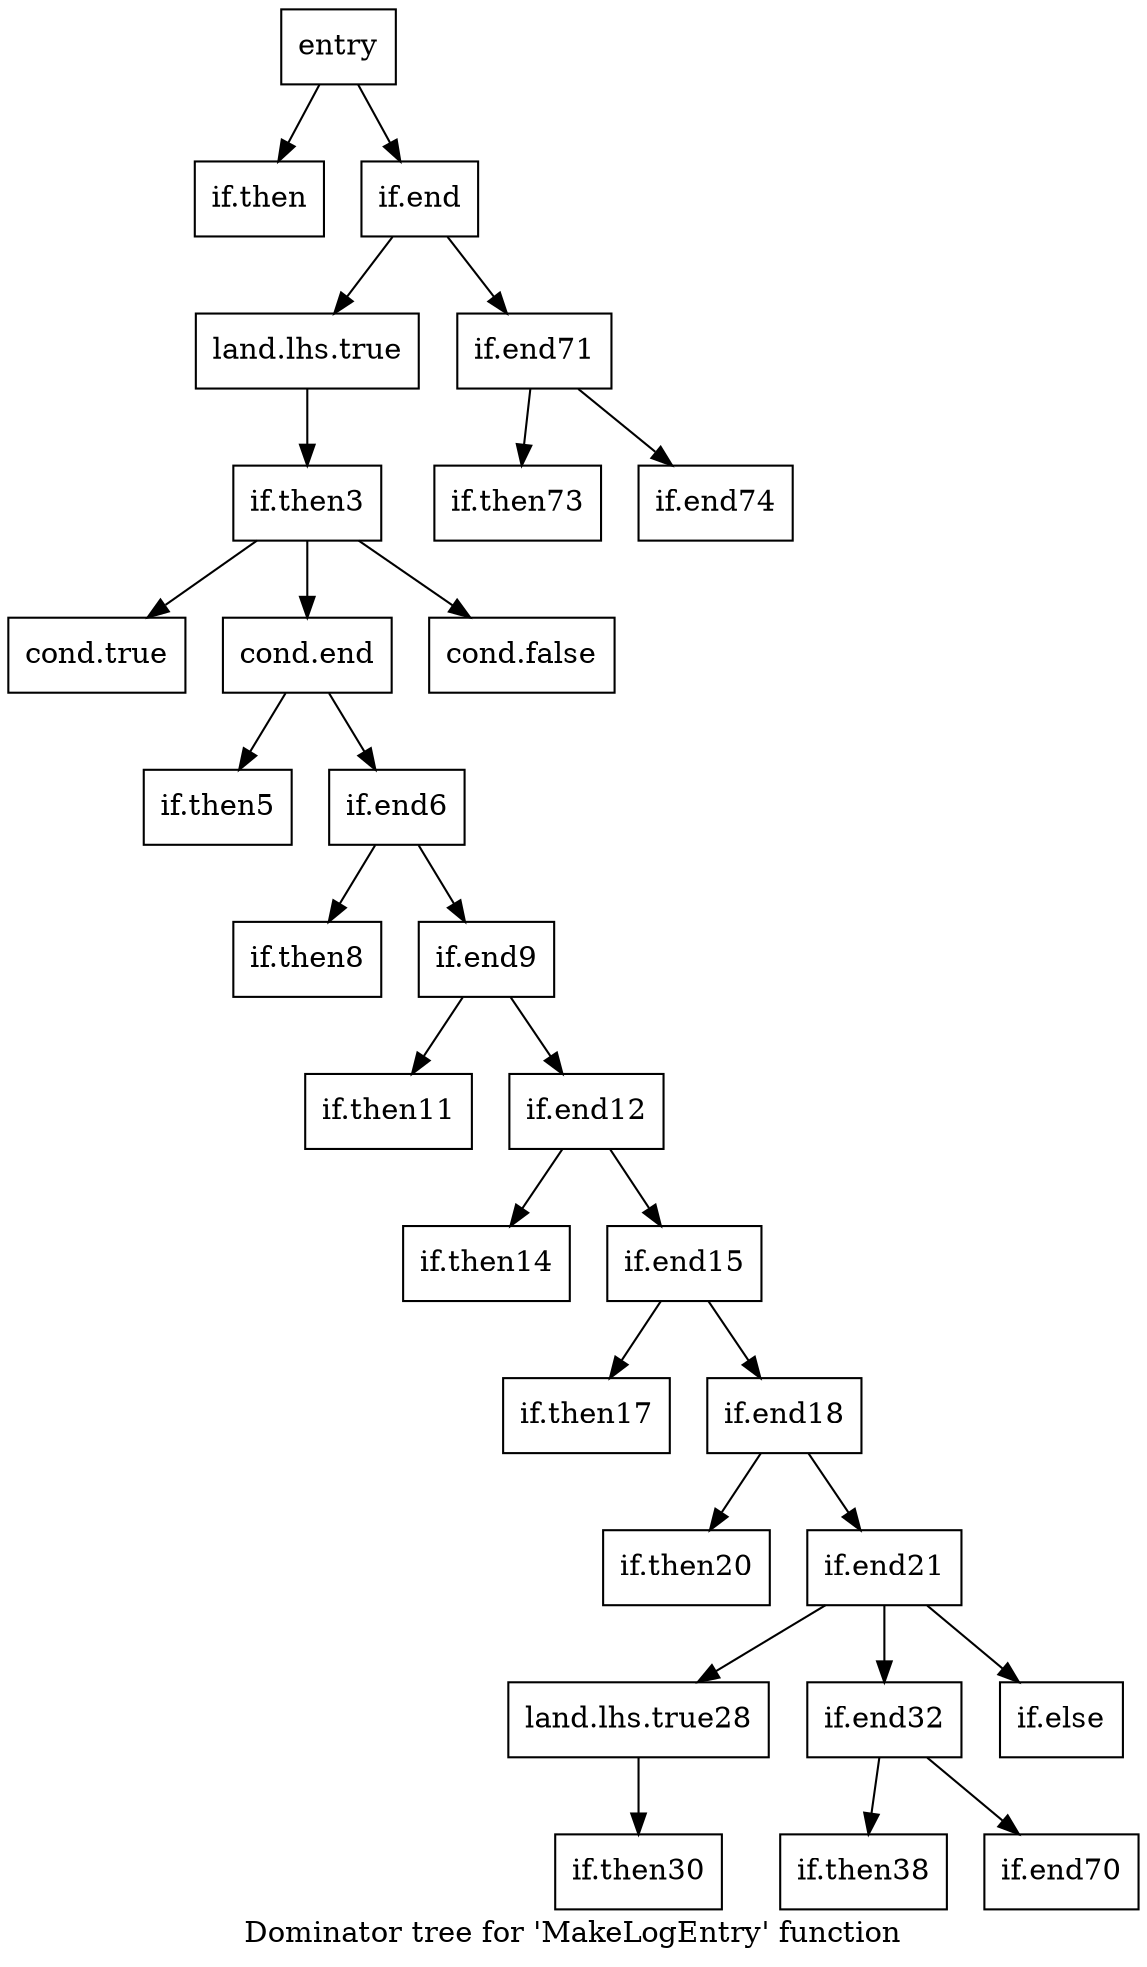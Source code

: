digraph "Dominator tree for 'MakeLogEntry' function" {
	label="Dominator tree for 'MakeLogEntry' function";

	Node0xed8ab0 [shape=record,label="{entry}"];
	Node0xed8ab0 -> Node0xe9e110;
	Node0xed8ab0 -> Node0xeace20;
	Node0xe9e110 [shape=record,label="{if.then}"];
	Node0xeace20 [shape=record,label="{if.end}"];
	Node0xeace20 -> Node0xe04430;
	Node0xeace20 -> Node0xec0920;
	Node0xe04430 [shape=record,label="{land.lhs.true}"];
	Node0xe04430 -> Node0xec63f0;
	Node0xec63f0 [shape=record,label="{if.then3}"];
	Node0xec63f0 -> Node0xe8e120;
	Node0xec63f0 -> Node0xe9eed0;
	Node0xec63f0 -> Node0xe55b20;
	Node0xe8e120 [shape=record,label="{cond.true}"];
	Node0xe9eed0 [shape=record,label="{cond.end}"];
	Node0xe9eed0 -> Node0xeb6040;
	Node0xe9eed0 -> Node0xe50920;
	Node0xeb6040 [shape=record,label="{if.then5}"];
	Node0xe50920 [shape=record,label="{if.end6}"];
	Node0xe50920 -> Node0xe2c4a0;
	Node0xe50920 -> Node0xe84060;
	Node0xe2c4a0 [shape=record,label="{if.then8}"];
	Node0xe84060 [shape=record,label="{if.end9}"];
	Node0xe84060 -> Node0xed1720;
	Node0xe84060 -> Node0xe98250;
	Node0xed1720 [shape=record,label="{if.then11}"];
	Node0xe98250 [shape=record,label="{if.end12}"];
	Node0xe98250 -> Node0xe7e560;
	Node0xe98250 -> Node0xed60a0;
	Node0xe7e560 [shape=record,label="{if.then14}"];
	Node0xed60a0 [shape=record,label="{if.end15}"];
	Node0xed60a0 -> Node0xe5dbc0;
	Node0xed60a0 -> Node0xe487e0;
	Node0xe5dbc0 [shape=record,label="{if.then17}"];
	Node0xe487e0 [shape=record,label="{if.end18}"];
	Node0xe487e0 -> Node0xe301a0;
	Node0xe487e0 -> Node0xe1d760;
	Node0xe301a0 [shape=record,label="{if.then20}"];
	Node0xe1d760 [shape=record,label="{if.end21}"];
	Node0xe1d760 -> Node0xec1d40;
	Node0xe1d760 -> Node0xe9af70;
	Node0xe1d760 -> Node0xe938a0;
	Node0xec1d40 [shape=record,label="{land.lhs.true28}"];
	Node0xec1d40 -> Node0xe41ab0;
	Node0xe41ab0 [shape=record,label="{if.then30}"];
	Node0xe9af70 [shape=record,label="{if.end32}"];
	Node0xe9af70 -> Node0xec2aa0;
	Node0xe9af70 -> Node0xe984f0;
	Node0xec2aa0 [shape=record,label="{if.then38}"];
	Node0xe984f0 [shape=record,label="{if.end70}"];
	Node0xe938a0 [shape=record,label="{if.else}"];
	Node0xe55b20 [shape=record,label="{cond.false}"];
	Node0xec0920 [shape=record,label="{if.end71}"];
	Node0xec0920 -> Node0xecff20;
	Node0xec0920 -> Node0xe260d0;
	Node0xecff20 [shape=record,label="{if.then73}"];
	Node0xe260d0 [shape=record,label="{if.end74}"];
}
